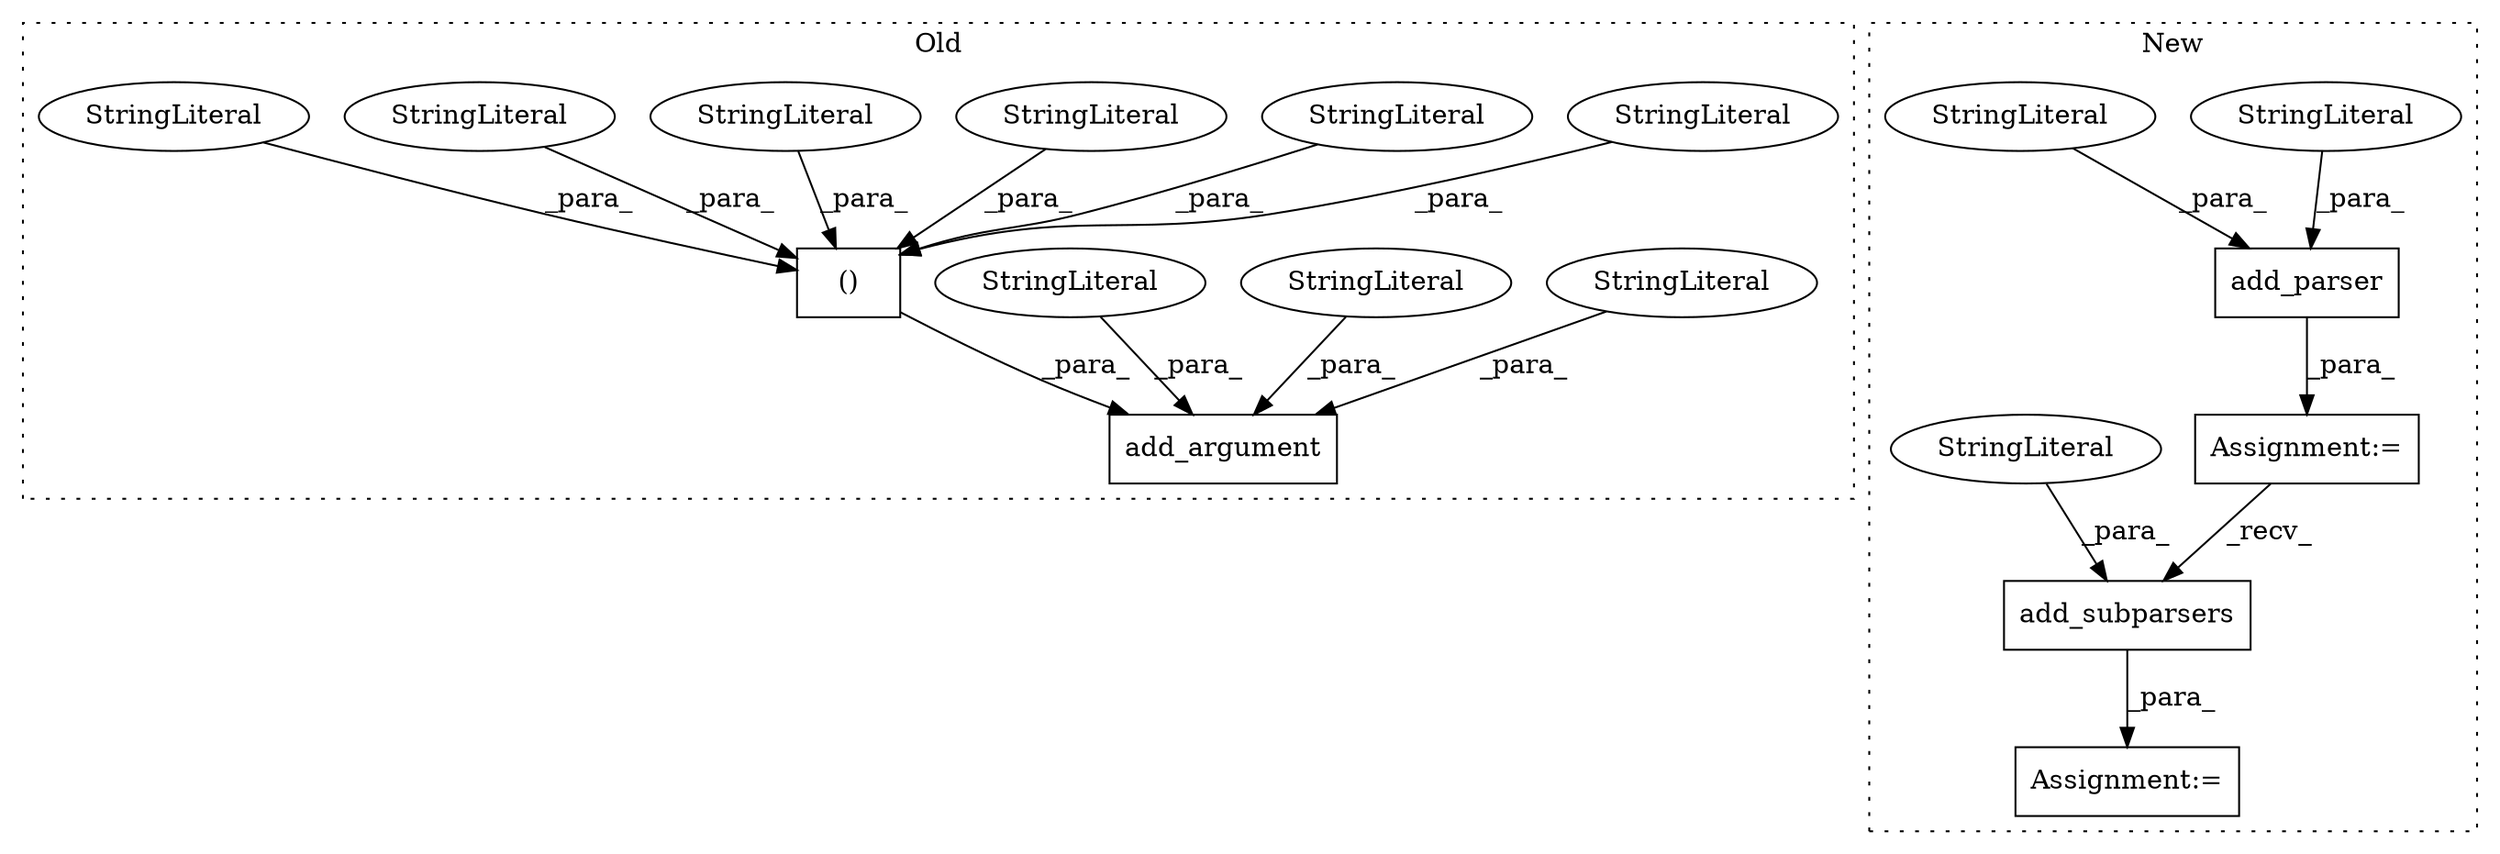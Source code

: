 digraph G {
subgraph cluster0 {
1 [label="()" a="106" s="58155" l="131" shape="box"];
4 [label="add_argument" a="32" s="58088,58405" l="13,1" shape="box"];
5 [label="StringLiteral" a="45" s="58288" l="117" shape="ellipse"];
6 [label="StringLiteral" a="45" s="58225" l="3" shape="ellipse"];
7 [label="StringLiteral" a="45" s="58126" l="10" shape="ellipse"];
8 [label="StringLiteral" a="45" s="58121" l="4" shape="ellipse"];
9 [label="StringLiteral" a="45" s="58187" l="6" shape="ellipse"];
10 [label="StringLiteral" a="45" s="58241" l="3" shape="ellipse"];
11 [label="StringLiteral" a="45" s="58206" l="6" shape="ellipse"];
12 [label="StringLiteral" a="45" s="58257" l="8" shape="ellipse"];
13 [label="StringLiteral" a="45" s="58278" l="8" shape="ellipse"];
label = "Old";
style="dotted";
}
subgraph cluster1 {
2 [label="add_parser" a="32" s="61328,61396" l="11,1" shape="box"];
3 [label="Assignment:=" a="7" s="61313" l="1" shape="box"];
14 [label="StringLiteral" a="45" s="61339" l="8" shape="ellipse"];
15 [label="StringLiteral" a="45" s="61348" l="48" shape="ellipse"];
16 [label="Assignment:=" a="7" s="61422" l="1" shape="box"];
17 [label="add_subparsers" a="32" s="61432,61492" l="15,1" shape="box"];
18 [label="StringLiteral" a="45" s="61447" l="45" shape="ellipse"];
label = "New";
style="dotted";
}
1 -> 4 [label="_para_"];
2 -> 3 [label="_para_"];
3 -> 17 [label="_recv_"];
5 -> 4 [label="_para_"];
6 -> 1 [label="_para_"];
7 -> 4 [label="_para_"];
8 -> 4 [label="_para_"];
9 -> 1 [label="_para_"];
10 -> 1 [label="_para_"];
11 -> 1 [label="_para_"];
12 -> 1 [label="_para_"];
13 -> 1 [label="_para_"];
14 -> 2 [label="_para_"];
15 -> 2 [label="_para_"];
17 -> 16 [label="_para_"];
18 -> 17 [label="_para_"];
}
